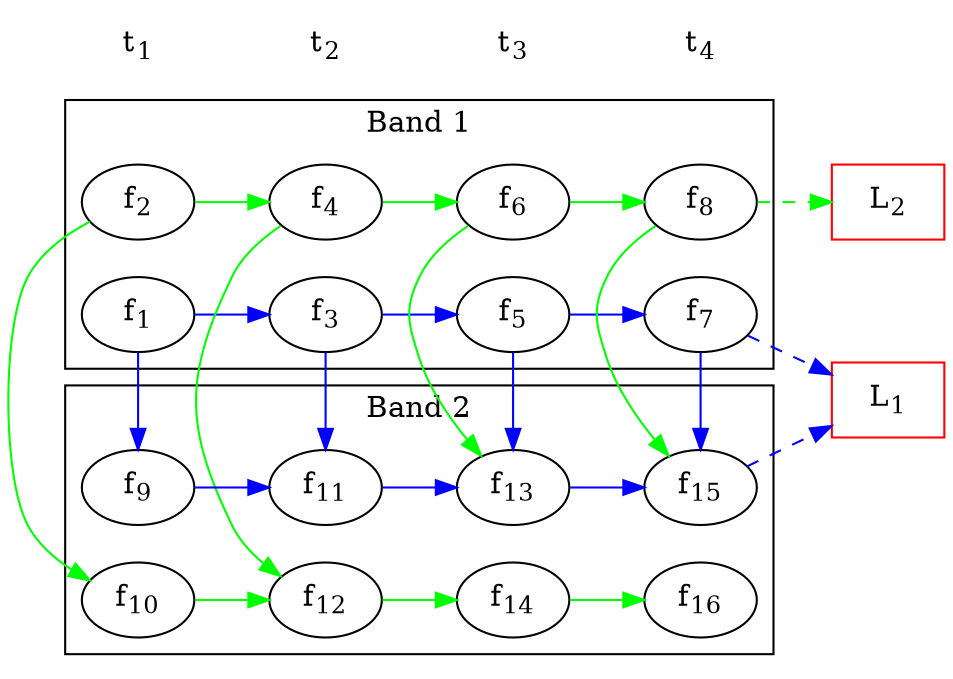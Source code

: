 digraph many2one {
    rankdir=LR;
    f1 [label=<f<SUB>1</SUB>>];
    f2 [label=<f<SUB>2</SUB>>];
    f3 [label=<f<SUB>3</SUB>>];
    f4 [label=<f<SUB>4</SUB>>];
    f5 [label=<f<SUB>5</SUB>>];
    f6 [label=<f<SUB>6</SUB>>];
    f7 [label=<f<SUB>7</SUB>>];
    f8 [label=<f<SUB>8</SUB>>];
    f9 [label=<f<SUB>9</SUB>>];
    f10 [label=<f<SUB>10</SUB>>];
    f11 [label=<f<SUB>11</SUB>>];
    f12 [label=<f<SUB>12</SUB>>];
    f13 [label=<f<SUB>13</SUB>>];
    f14 [label=<f<SUB>14</SUB>>];
    f15 [label=<f<SUB>15</SUB>>];
    f16 [label=<f<SUB>16</SUB>>];

    subgraph cluster0 {
        node [style=filled,color=white];
        f1 -> f3 -> f5 -> f7 [color=blue];
        f2 -> f4 -> f6 -> f8 [color=green];
        label = "Band 1";
    }
    subgraph cluster1 {
        rank = min;
        node [style=filled];
        f9 -> f11 -> f13 -> f15 [color=blue];
        f10 -> f12 -> f14 -> f16 [color=green];
        label = "Band 2";
    }
    edge[color=blue, constraint=false];
    f1 -> f9;
    f3 -> f11;
    f5 -> f13;
    f7 -> f15;
    edge[color=green, constraint=false];
    f2 -> f10;
    f4 -> f12;
    f6 -> f13;
    f8 -> f15;
    edge[constraint=true];

    f7 -> l1 [style=dashed, color=blue];
    f15 -> l1 [style=dashed, color=blue];
    l1[label=<L<SUB>1</SUB>>, shape=box, color=red];
    f8 -> l2 [style=dashed, color=green];
    l2[label=<L<SUB>2</SUB>>, shape=box, color=red];

    node[shape=none];
    edge[style=invis];
    t1 [label=<t<SUB>1</SUB>>];
    t2 [label=<t<SUB>2</SUB>>];
    t3 [label=<t<SUB>3</SUB>>];
    t4 [label=<t<SUB>4</SUB>>];
    t1 -> t2 -> t3 -> t4;
}
